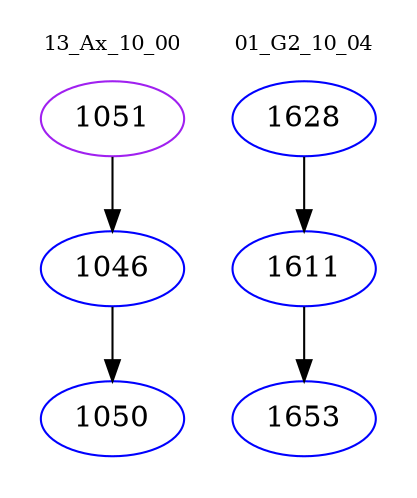 digraph{
subgraph cluster_0 {
color = white
label = "13_Ax_10_00";
fontsize=10;
T0_1051 [label="1051", color="purple"]
T0_1051 -> T0_1046 [color="black"]
T0_1046 [label="1046", color="blue"]
T0_1046 -> T0_1050 [color="black"]
T0_1050 [label="1050", color="blue"]
}
subgraph cluster_1 {
color = white
label = "01_G2_10_04";
fontsize=10;
T1_1628 [label="1628", color="blue"]
T1_1628 -> T1_1611 [color="black"]
T1_1611 [label="1611", color="blue"]
T1_1611 -> T1_1653 [color="black"]
T1_1653 [label="1653", color="blue"]
}
}
